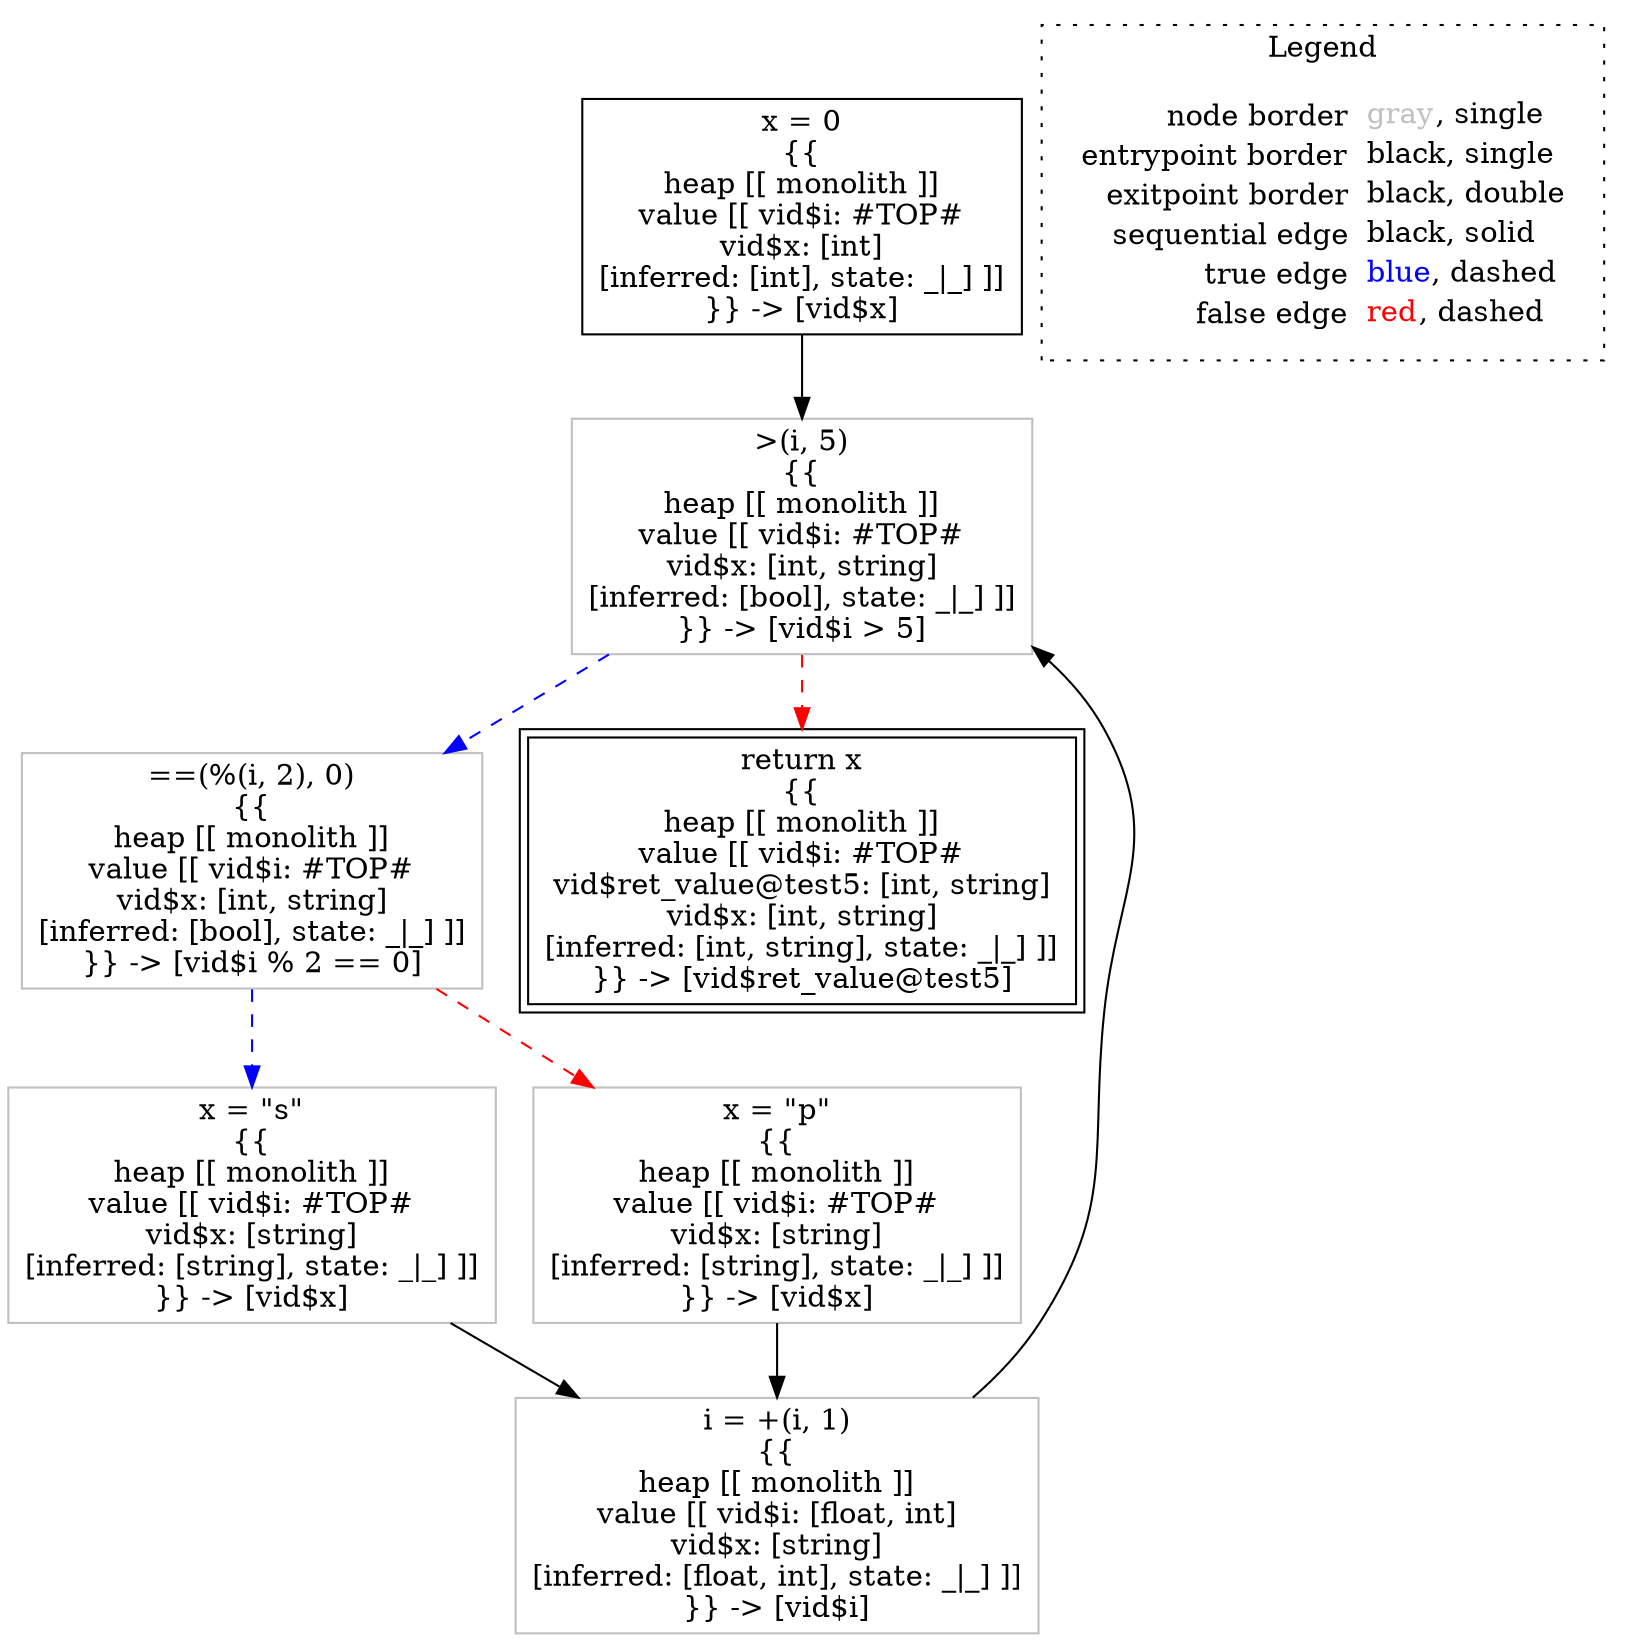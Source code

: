 digraph {
	"node0" [shape="rect",color="black",label=<x = 0<BR/>{{<BR/>heap [[ monolith ]]<BR/>value [[ vid$i: #TOP#<BR/>vid$x: [int]<BR/>[inferred: [int], state: _|_] ]]<BR/>}} -&gt; [vid$x]>];
	"node1" [shape="rect",color="gray",label=<x = &quot;s&quot;<BR/>{{<BR/>heap [[ monolith ]]<BR/>value [[ vid$i: #TOP#<BR/>vid$x: [string]<BR/>[inferred: [string], state: _|_] ]]<BR/>}} -&gt; [vid$x]>];
	"node2" [shape="rect",color="gray",label=<x = &quot;p&quot;<BR/>{{<BR/>heap [[ monolith ]]<BR/>value [[ vid$i: #TOP#<BR/>vid$x: [string]<BR/>[inferred: [string], state: _|_] ]]<BR/>}} -&gt; [vid$x]>];
	"node3" [shape="rect",color="gray",label=<==(%(i, 2), 0)<BR/>{{<BR/>heap [[ monolith ]]<BR/>value [[ vid$i: #TOP#<BR/>vid$x: [int, string]<BR/>[inferred: [bool], state: _|_] ]]<BR/>}} -&gt; [vid$i % 2 == 0]>];
	"node4" [shape="rect",color="gray",label=<&gt;(i, 5)<BR/>{{<BR/>heap [[ monolith ]]<BR/>value [[ vid$i: #TOP#<BR/>vid$x: [int, string]<BR/>[inferred: [bool], state: _|_] ]]<BR/>}} -&gt; [vid$i &gt; 5]>];
	"node5" [shape="rect",color="gray",label=<i = +(i, 1)<BR/>{{<BR/>heap [[ monolith ]]<BR/>value [[ vid$i: [float, int]<BR/>vid$x: [string]<BR/>[inferred: [float, int], state: _|_] ]]<BR/>}} -&gt; [vid$i]>];
	"node6" [shape="rect",color="black",peripheries="2",label=<return x<BR/>{{<BR/>heap [[ monolith ]]<BR/>value [[ vid$i: #TOP#<BR/>vid$ret_value@test5: [int, string]<BR/>vid$x: [int, string]<BR/>[inferred: [int, string], state: _|_] ]]<BR/>}} -&gt; [vid$ret_value@test5]>];
	"node1" -> "node5" [color="black"];
	"node2" -> "node5" [color="black"];
	"node3" -> "node1" [color="blue",style="dashed"];
	"node3" -> "node2" [color="red",style="dashed"];
	"node4" -> "node3" [color="blue",style="dashed"];
	"node4" -> "node6" [color="red",style="dashed"];
	"node5" -> "node4" [color="black"];
	"node0" -> "node4" [color="black"];
subgraph cluster_legend {
	label="Legend";
	style=dotted;
	node [shape=plaintext];
	"legend" [label=<<table border="0" cellpadding="2" cellspacing="0" cellborder="0"><tr><td align="right">node border&nbsp;</td><td align="left"><font color="gray">gray</font>, single</td></tr><tr><td align="right">entrypoint border&nbsp;</td><td align="left"><font color="black">black</font>, single</td></tr><tr><td align="right">exitpoint border&nbsp;</td><td align="left"><font color="black">black</font>, double</td></tr><tr><td align="right">sequential edge&nbsp;</td><td align="left"><font color="black">black</font>, solid</td></tr><tr><td align="right">true edge&nbsp;</td><td align="left"><font color="blue">blue</font>, dashed</td></tr><tr><td align="right">false edge&nbsp;</td><td align="left"><font color="red">red</font>, dashed</td></tr></table>>];
}

}
